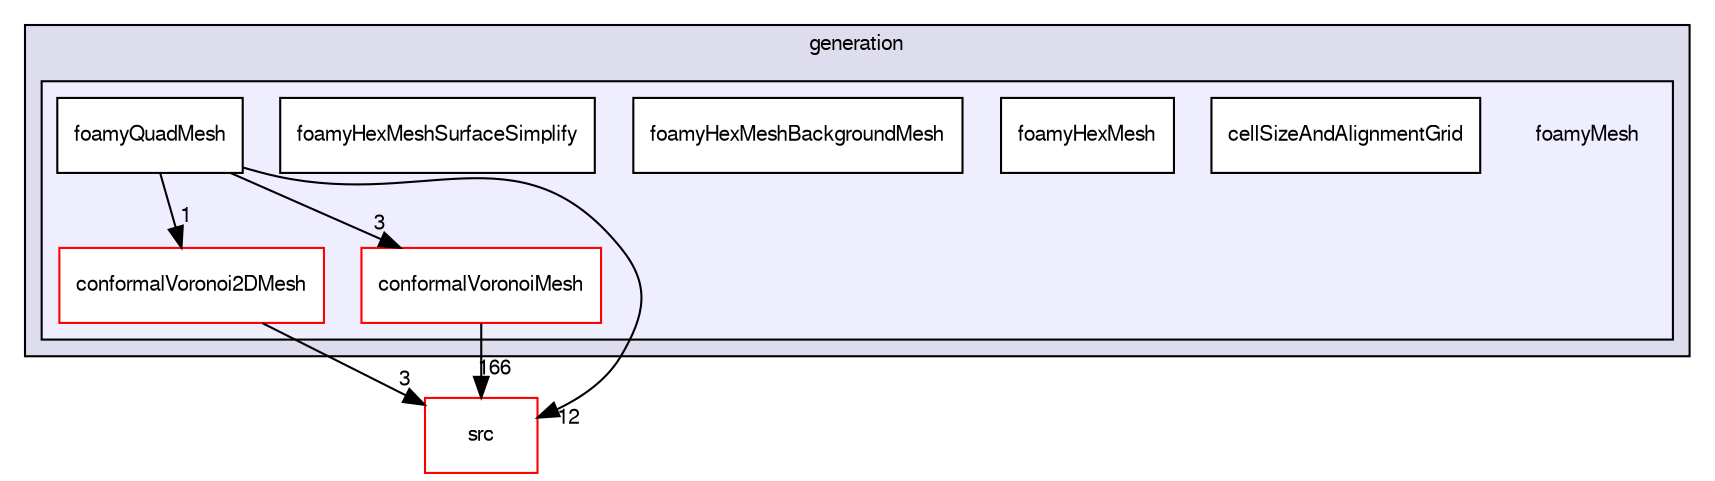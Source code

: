 digraph "applications/utilities/mesh/generation/foamyMesh" {
  bgcolor=transparent;
  compound=true
  node [ fontsize="10", fontname="FreeSans"];
  edge [ labelfontsize="10", labelfontname="FreeSans"];
  subgraph clusterdir_5e38c77784c29cb5c03b448ec3140896 {
    graph [ bgcolor="#ddddee", pencolor="black", label="generation" fontname="FreeSans", fontsize="10", URL="dir_5e38c77784c29cb5c03b448ec3140896.html"]
  subgraph clusterdir_525b031d9ecda2adbb84a631566a9480 {
    graph [ bgcolor="#eeeeff", pencolor="black", label="" URL="dir_525b031d9ecda2adbb84a631566a9480.html"];
    dir_525b031d9ecda2adbb84a631566a9480 [shape=plaintext label="foamyMesh"];
    dir_7aebd442e55b2fa210628e0a3b6403b8 [shape=box label="cellSizeAndAlignmentGrid" color="black" fillcolor="white" style="filled" URL="dir_7aebd442e55b2fa210628e0a3b6403b8.html"];
    dir_8fc3c4d9e6c915109a88d5893f6b8ae4 [shape=box label="conformalVoronoi2DMesh" color="red" fillcolor="white" style="filled" URL="dir_8fc3c4d9e6c915109a88d5893f6b8ae4.html"];
    dir_616e89101b4d92e7765258ddbabd9ee1 [shape=box label="conformalVoronoiMesh" color="red" fillcolor="white" style="filled" URL="dir_616e89101b4d92e7765258ddbabd9ee1.html"];
    dir_939d1fac41bd63bba444a189292d769c [shape=box label="foamyHexMesh" color="black" fillcolor="white" style="filled" URL="dir_939d1fac41bd63bba444a189292d769c.html"];
    dir_ee6c7d4f578f6e97c86ff227b060e182 [shape=box label="foamyHexMeshBackgroundMesh" color="black" fillcolor="white" style="filled" URL="dir_ee6c7d4f578f6e97c86ff227b060e182.html"];
    dir_33d06d7cdf37cdd9ba8f51e282514363 [shape=box label="foamyHexMeshSurfaceSimplify" color="black" fillcolor="white" style="filled" URL="dir_33d06d7cdf37cdd9ba8f51e282514363.html"];
    dir_91125a84e398a64d3ad9a84c1bb9a397 [shape=box label="foamyQuadMesh" color="black" fillcolor="white" style="filled" URL="dir_91125a84e398a64d3ad9a84c1bb9a397.html"];
  }
  }
  dir_68267d1309a1af8e8297ef4c3efbcdba [shape=box label="src" color="red" URL="dir_68267d1309a1af8e8297ef4c3efbcdba.html"];
  dir_91125a84e398a64d3ad9a84c1bb9a397->dir_68267d1309a1af8e8297ef4c3efbcdba [headlabel="12", labeldistance=1.5 headhref="dir_000374_000568.html"];
  dir_91125a84e398a64d3ad9a84c1bb9a397->dir_616e89101b4d92e7765258ddbabd9ee1 [headlabel="3", labeldistance=1.5 headhref="dir_000374_000343.html"];
  dir_91125a84e398a64d3ad9a84c1bb9a397->dir_8fc3c4d9e6c915109a88d5893f6b8ae4 [headlabel="1", labeldistance=1.5 headhref="dir_000374_000341.html"];
  dir_616e89101b4d92e7765258ddbabd9ee1->dir_68267d1309a1af8e8297ef4c3efbcdba [headlabel="166", labeldistance=1.5 headhref="dir_000343_000568.html"];
  dir_8fc3c4d9e6c915109a88d5893f6b8ae4->dir_68267d1309a1af8e8297ef4c3efbcdba [headlabel="3", labeldistance=1.5 headhref="dir_000341_000568.html"];
}
